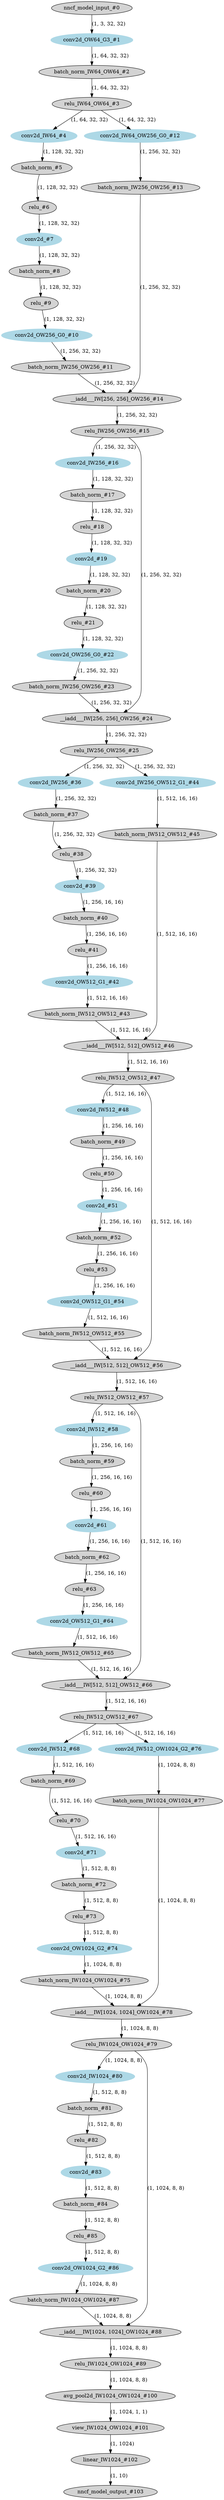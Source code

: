 strict digraph  {
"0 /nncf_model_input_0" [id=0, label="nncf_model_input_#0", style=filled, type=nncf_model_input];
"1 ResNeXt/NNCFConv2d[conv1]/conv2d_0" [color=lightblue, id=1, label="conv2d_OW64_G3_#1", style=filled, type=conv2d];
"2 ResNeXt/NNCFBatchNorm[bn1]/batch_norm_0" [id=2, label="batch_norm_IW64_OW64_#2", style=filled, type=batch_norm];
"3 ResNeXt/relu_0" [id=3, label="relu_IW64_OW64_#3", style=filled, type=relu];
"4 ResNeXt/Sequential[layer1]/Block[0]/NNCFConv2d[conv1]/conv2d_0" [color=lightblue, id=4, label="conv2d_IW64_#4", style=filled, type=conv2d];
"5 ResNeXt/Sequential[layer1]/Block[0]/NNCFBatchNorm[bn1]/batch_norm_0" [id=5, label="batch_norm_#5", style=filled, type=batch_norm];
"6 ResNeXt/Sequential[layer1]/Block[0]/relu_0" [id=6, label="relu_#6", style=filled, type=relu];
"7 ResNeXt/Sequential[layer1]/Block[0]/NNCFConv2d[conv2]/conv2d_0" [color=lightblue, id=7, label="conv2d_#7", style=filled, type=conv2d];
"8 ResNeXt/Sequential[layer1]/Block[0]/NNCFBatchNorm[bn2]/batch_norm_0" [id=8, label="batch_norm_#8", style=filled, type=batch_norm];
"9 ResNeXt/Sequential[layer1]/Block[0]/relu_1" [id=9, label="relu_#9", style=filled, type=relu];
"10 ResNeXt/Sequential[layer1]/Block[0]/NNCFConv2d[conv3]/conv2d_0" [color=lightblue, id=10, label="conv2d_OW256_G0_#10", style=filled, type=conv2d];
"11 ResNeXt/Sequential[layer1]/Block[0]/NNCFBatchNorm[bn3]/batch_norm_0" [id=11, label="batch_norm_IW256_OW256_#11", style=filled, type=batch_norm];
"12 ResNeXt/Sequential[layer1]/Block[0]/Sequential[shortcut]/NNCFConv2d[0]/conv2d_0" [color=lightblue, id=12, label="conv2d_IW64_OW256_G0_#12", style=filled, type=conv2d];
"13 ResNeXt/Sequential[layer1]/Block[0]/Sequential[shortcut]/NNCFBatchNorm[1]/batch_norm_0" [id=13, label="batch_norm_IW256_OW256_#13", style=filled, type=batch_norm];
"14 ResNeXt/Sequential[layer1]/Block[0]/__iadd___0" [id=14, label="__iadd___IW[256, 256]_OW256_#14", style=filled, type=__iadd__];
"15 ResNeXt/Sequential[layer1]/Block[0]/relu_2" [id=15, label="relu_IW256_OW256_#15", style=filled, type=relu];
"16 ResNeXt/Sequential[layer1]/Block[1]/NNCFConv2d[conv1]/conv2d_0" [color=lightblue, id=16, label="conv2d_IW256_#16", style=filled, type=conv2d];
"17 ResNeXt/Sequential[layer1]/Block[1]/NNCFBatchNorm[bn1]/batch_norm_0" [id=17, label="batch_norm_#17", style=filled, type=batch_norm];
"18 ResNeXt/Sequential[layer1]/Block[1]/relu_0" [id=18, label="relu_#18", style=filled, type=relu];
"19 ResNeXt/Sequential[layer1]/Block[1]/NNCFConv2d[conv2]/conv2d_0" [color=lightblue, id=19, label="conv2d_#19", style=filled, type=conv2d];
"20 ResNeXt/Sequential[layer1]/Block[1]/NNCFBatchNorm[bn2]/batch_norm_0" [id=20, label="batch_norm_#20", style=filled, type=batch_norm];
"21 ResNeXt/Sequential[layer1]/Block[1]/relu_1" [id=21, label="relu_#21", style=filled, type=relu];
"22 ResNeXt/Sequential[layer1]/Block[1]/NNCFConv2d[conv3]/conv2d_0" [color=lightblue, id=22, label="conv2d_OW256_G0_#22", style=filled, type=conv2d];
"23 ResNeXt/Sequential[layer1]/Block[1]/NNCFBatchNorm[bn3]/batch_norm_0" [id=23, label="batch_norm_IW256_OW256_#23", style=filled, type=batch_norm];
"24 ResNeXt/Sequential[layer1]/Block[1]/__iadd___0" [id=24, label="__iadd___IW[256, 256]_OW256_#24", style=filled, type=__iadd__];
"25 ResNeXt/Sequential[layer1]/Block[1]/relu_2" [id=25, label="relu_IW256_OW256_#25", style=filled, type=relu];
"26 ResNeXt/Sequential[layer2]/Block[0]/NNCFConv2d[conv1]/conv2d_0" [color=lightblue, id=26, label="conv2d_IW256_#36", style=filled, type=conv2d];
"27 ResNeXt/Sequential[layer2]/Block[0]/NNCFBatchNorm[bn1]/batch_norm_0" [id=27, label="batch_norm_#37", style=filled, type=batch_norm];
"28 ResNeXt/Sequential[layer2]/Block[0]/relu_0" [id=28, label="relu_#38", style=filled, type=relu];
"29 ResNeXt/Sequential[layer2]/Block[0]/NNCFConv2d[conv2]/conv2d_0" [color=lightblue, id=29, label="conv2d_#39", style=filled, type=conv2d];
"30 ResNeXt/Sequential[layer2]/Block[0]/NNCFBatchNorm[bn2]/batch_norm_0" [id=30, label="batch_norm_#40", style=filled, type=batch_norm];
"31 ResNeXt/Sequential[layer2]/Block[0]/relu_1" [id=31, label="relu_#41", style=filled, type=relu];
"32 ResNeXt/Sequential[layer2]/Block[0]/NNCFConv2d[conv3]/conv2d_0" [color=lightblue, id=32, label="conv2d_OW512_G1_#42", style=filled, type=conv2d];
"33 ResNeXt/Sequential[layer2]/Block[0]/NNCFBatchNorm[bn3]/batch_norm_0" [id=33, label="batch_norm_IW512_OW512_#43", style=filled, type=batch_norm];
"34 ResNeXt/Sequential[layer2]/Block[0]/Sequential[shortcut]/NNCFConv2d[0]/conv2d_0" [color=lightblue, id=34, label="conv2d_IW256_OW512_G1_#44", style=filled, type=conv2d];
"35 ResNeXt/Sequential[layer2]/Block[0]/Sequential[shortcut]/NNCFBatchNorm[1]/batch_norm_0" [id=35, label="batch_norm_IW512_OW512_#45", style=filled, type=batch_norm];
"36 ResNeXt/Sequential[layer2]/Block[0]/__iadd___0" [id=36, label="__iadd___IW[512, 512]_OW512_#46", style=filled, type=__iadd__];
"37 ResNeXt/Sequential[layer2]/Block[0]/relu_2" [id=37, label="relu_IW512_OW512_#47", style=filled, type=relu];
"38 ResNeXt/Sequential[layer2]/Block[1]/NNCFConv2d[conv1]/conv2d_0" [color=lightblue, id=38, label="conv2d_IW512_#48", style=filled, type=conv2d];
"39 ResNeXt/Sequential[layer2]/Block[1]/NNCFBatchNorm[bn1]/batch_norm_0" [id=39, label="batch_norm_#49", style=filled, type=batch_norm];
"40 ResNeXt/Sequential[layer2]/Block[1]/relu_0" [id=40, label="relu_#50", style=filled, type=relu];
"41 ResNeXt/Sequential[layer2]/Block[1]/NNCFConv2d[conv2]/conv2d_0" [color=lightblue, id=41, label="conv2d_#51", style=filled, type=conv2d];
"42 ResNeXt/Sequential[layer2]/Block[1]/NNCFBatchNorm[bn2]/batch_norm_0" [id=42, label="batch_norm_#52", style=filled, type=batch_norm];
"43 ResNeXt/Sequential[layer2]/Block[1]/relu_1" [id=43, label="relu_#53", style=filled, type=relu];
"44 ResNeXt/Sequential[layer2]/Block[1]/NNCFConv2d[conv3]/conv2d_0" [color=lightblue, id=44, label="conv2d_OW512_G1_#54", style=filled, type=conv2d];
"45 ResNeXt/Sequential[layer2]/Block[1]/NNCFBatchNorm[bn3]/batch_norm_0" [id=45, label="batch_norm_IW512_OW512_#55", style=filled, type=batch_norm];
"46 ResNeXt/Sequential[layer2]/Block[1]/__iadd___0" [id=46, label="__iadd___IW[512, 512]_OW512_#56", style=filled, type=__iadd__];
"47 ResNeXt/Sequential[layer2]/Block[1]/relu_2" [id=47, label="relu_IW512_OW512_#57", style=filled, type=relu];
"48 ResNeXt/Sequential[layer2]/Block[2]/NNCFConv2d[conv1]/conv2d_0" [color=lightblue, id=48, label="conv2d_IW512_#58", style=filled, type=conv2d];
"49 ResNeXt/Sequential[layer2]/Block[2]/NNCFBatchNorm[bn1]/batch_norm_0" [id=49, label="batch_norm_#59", style=filled, type=batch_norm];
"50 ResNeXt/Sequential[layer2]/Block[2]/relu_0" [id=50, label="relu_#60", style=filled, type=relu];
"51 ResNeXt/Sequential[layer2]/Block[2]/NNCFConv2d[conv2]/conv2d_0" [color=lightblue, id=51, label="conv2d_#61", style=filled, type=conv2d];
"52 ResNeXt/Sequential[layer2]/Block[2]/NNCFBatchNorm[bn2]/batch_norm_0" [id=52, label="batch_norm_#62", style=filled, type=batch_norm];
"53 ResNeXt/Sequential[layer2]/Block[2]/relu_1" [id=53, label="relu_#63", style=filled, type=relu];
"54 ResNeXt/Sequential[layer2]/Block[2]/NNCFConv2d[conv3]/conv2d_0" [color=lightblue, id=54, label="conv2d_OW512_G1_#64", style=filled, type=conv2d];
"55 ResNeXt/Sequential[layer2]/Block[2]/NNCFBatchNorm[bn3]/batch_norm_0" [id=55, label="batch_norm_IW512_OW512_#65", style=filled, type=batch_norm];
"56 ResNeXt/Sequential[layer2]/Block[2]/__iadd___0" [id=56, label="__iadd___IW[512, 512]_OW512_#66", style=filled, type=__iadd__];
"57 ResNeXt/Sequential[layer2]/Block[2]/relu_2" [id=57, label="relu_IW512_OW512_#67", style=filled, type=relu];
"58 ResNeXt/Sequential[layer3]/Block[0]/NNCFConv2d[conv1]/conv2d_0" [color=lightblue, id=58, label="conv2d_IW512_#68", style=filled, type=conv2d];
"59 ResNeXt/Sequential[layer3]/Block[0]/NNCFBatchNorm[bn1]/batch_norm_0" [id=59, label="batch_norm_#69", style=filled, type=batch_norm];
"60 ResNeXt/Sequential[layer3]/Block[0]/relu_0" [id=60, label="relu_#70", style=filled, type=relu];
"61 ResNeXt/Sequential[layer3]/Block[0]/NNCFConv2d[conv2]/conv2d_0" [color=lightblue, id=61, label="conv2d_#71", style=filled, type=conv2d];
"62 ResNeXt/Sequential[layer3]/Block[0]/NNCFBatchNorm[bn2]/batch_norm_0" [id=62, label="batch_norm_#72", style=filled, type=batch_norm];
"63 ResNeXt/Sequential[layer3]/Block[0]/relu_1" [id=63, label="relu_#73", style=filled, type=relu];
"64 ResNeXt/Sequential[layer3]/Block[0]/NNCFConv2d[conv3]/conv2d_0" [color=lightblue, id=64, label="conv2d_OW1024_G2_#74", style=filled, type=conv2d];
"65 ResNeXt/Sequential[layer3]/Block[0]/NNCFBatchNorm[bn3]/batch_norm_0" [id=65, label="batch_norm_IW1024_OW1024_#75", style=filled, type=batch_norm];
"66 ResNeXt/Sequential[layer3]/Block[0]/Sequential[shortcut]/NNCFConv2d[0]/conv2d_0" [color=lightblue, id=66, label="conv2d_IW512_OW1024_G2_#76", style=filled, type=conv2d];
"67 ResNeXt/Sequential[layer3]/Block[0]/Sequential[shortcut]/NNCFBatchNorm[1]/batch_norm_0" [id=67, label="batch_norm_IW1024_OW1024_#77", style=filled, type=batch_norm];
"68 ResNeXt/Sequential[layer3]/Block[0]/__iadd___0" [id=68, label="__iadd___IW[1024, 1024]_OW1024_#78", style=filled, type=__iadd__];
"69 ResNeXt/Sequential[layer3]/Block[0]/relu_2" [id=69, label="relu_IW1024_OW1024_#79", style=filled, type=relu];
"70 ResNeXt/Sequential[layer3]/Block[1]/NNCFConv2d[conv1]/conv2d_0" [color=lightblue, id=70, label="conv2d_IW1024_#80", style=filled, type=conv2d];
"71 ResNeXt/Sequential[layer3]/Block[1]/NNCFBatchNorm[bn1]/batch_norm_0" [id=71, label="batch_norm_#81", style=filled, type=batch_norm];
"72 ResNeXt/Sequential[layer3]/Block[1]/relu_0" [id=72, label="relu_#82", style=filled, type=relu];
"73 ResNeXt/Sequential[layer3]/Block[1]/NNCFConv2d[conv2]/conv2d_0" [color=lightblue, id=73, label="conv2d_#83", style=filled, type=conv2d];
"74 ResNeXt/Sequential[layer3]/Block[1]/NNCFBatchNorm[bn2]/batch_norm_0" [id=74, label="batch_norm_#84", style=filled, type=batch_norm];
"75 ResNeXt/Sequential[layer3]/Block[1]/relu_1" [id=75, label="relu_#85", style=filled, type=relu];
"76 ResNeXt/Sequential[layer3]/Block[1]/NNCFConv2d[conv3]/conv2d_0" [color=lightblue, id=76, label="conv2d_OW1024_G2_#86", style=filled, type=conv2d];
"77 ResNeXt/Sequential[layer3]/Block[1]/NNCFBatchNorm[bn3]/batch_norm_0" [id=77, label="batch_norm_IW1024_OW1024_#87", style=filled, type=batch_norm];
"78 ResNeXt/Sequential[layer3]/Block[1]/__iadd___0" [id=78, label="__iadd___IW[1024, 1024]_OW1024_#88", style=filled, type=__iadd__];
"79 ResNeXt/Sequential[layer3]/Block[1]/relu_2" [id=79, label="relu_IW1024_OW1024_#89", style=filled, type=relu];
"80 ResNeXt/avg_pool2d_0" [id=80, label="avg_pool2d_IW1024_OW1024_#100", style=filled, type=avg_pool2d];
"81 ResNeXt/view_0" [id=81, label="view_IW1024_OW1024_#101", style=filled, type=view];
"82 ResNeXt/NNCFLinear[linear]/linear_0" [id=82, label="linear_IW1024_#102", style=filled, type=linear];
"83 /nncf_model_output_0" [id=83, label="nncf_model_output_#103", style=filled, type=nncf_model_output];
"0 /nncf_model_input_0" -> "1 ResNeXt/NNCFConv2d[conv1]/conv2d_0"  [label="(1, 3, 32, 32)", style=solid];
"1 ResNeXt/NNCFConv2d[conv1]/conv2d_0" -> "2 ResNeXt/NNCFBatchNorm[bn1]/batch_norm_0"  [label="(1, 64, 32, 32)", style=solid];
"2 ResNeXt/NNCFBatchNorm[bn1]/batch_norm_0" -> "3 ResNeXt/relu_0"  [label="(1, 64, 32, 32)", style=solid];
"3 ResNeXt/relu_0" -> "4 ResNeXt/Sequential[layer1]/Block[0]/NNCFConv2d[conv1]/conv2d_0"  [label="(1, 64, 32, 32)", style=solid];
"4 ResNeXt/Sequential[layer1]/Block[0]/NNCFConv2d[conv1]/conv2d_0" -> "5 ResNeXt/Sequential[layer1]/Block[0]/NNCFBatchNorm[bn1]/batch_norm_0"  [label="(1, 128, 32, 32)", style=solid];
"5 ResNeXt/Sequential[layer1]/Block[0]/NNCFBatchNorm[bn1]/batch_norm_0" -> "6 ResNeXt/Sequential[layer1]/Block[0]/relu_0"  [label="(1, 128, 32, 32)", style=solid];
"6 ResNeXt/Sequential[layer1]/Block[0]/relu_0" -> "7 ResNeXt/Sequential[layer1]/Block[0]/NNCFConv2d[conv2]/conv2d_0"  [label="(1, 128, 32, 32)", style=solid];
"7 ResNeXt/Sequential[layer1]/Block[0]/NNCFConv2d[conv2]/conv2d_0" -> "8 ResNeXt/Sequential[layer1]/Block[0]/NNCFBatchNorm[bn2]/batch_norm_0"  [label="(1, 128, 32, 32)", style=solid];
"8 ResNeXt/Sequential[layer1]/Block[0]/NNCFBatchNorm[bn2]/batch_norm_0" -> "9 ResNeXt/Sequential[layer1]/Block[0]/relu_1"  [label="(1, 128, 32, 32)", style=solid];
"3 ResNeXt/relu_0" -> "12 ResNeXt/Sequential[layer1]/Block[0]/Sequential[shortcut]/NNCFConv2d[0]/conv2d_0"  [label="(1, 64, 32, 32)", style=solid];
"9 ResNeXt/Sequential[layer1]/Block[0]/relu_1" -> "10 ResNeXt/Sequential[layer1]/Block[0]/NNCFConv2d[conv3]/conv2d_0"  [label="(1, 128, 32, 32)", style=solid];
"10 ResNeXt/Sequential[layer1]/Block[0]/NNCFConv2d[conv3]/conv2d_0" -> "11 ResNeXt/Sequential[layer1]/Block[0]/NNCFBatchNorm[bn3]/batch_norm_0"  [label="(1, 256, 32, 32)", style=solid];
"11 ResNeXt/Sequential[layer1]/Block[0]/NNCFBatchNorm[bn3]/batch_norm_0" -> "14 ResNeXt/Sequential[layer1]/Block[0]/__iadd___0"  [label="(1, 256, 32, 32)", style=solid];
"12 ResNeXt/Sequential[layer1]/Block[0]/Sequential[shortcut]/NNCFConv2d[0]/conv2d_0" -> "13 ResNeXt/Sequential[layer1]/Block[0]/Sequential[shortcut]/NNCFBatchNorm[1]/batch_norm_0"  [label="(1, 256, 32, 32)", style=solid];
"13 ResNeXt/Sequential[layer1]/Block[0]/Sequential[shortcut]/NNCFBatchNorm[1]/batch_norm_0" -> "14 ResNeXt/Sequential[layer1]/Block[0]/__iadd___0"  [label="(1, 256, 32, 32)", style=solid];
"14 ResNeXt/Sequential[layer1]/Block[0]/__iadd___0" -> "15 ResNeXt/Sequential[layer1]/Block[0]/relu_2"  [label="(1, 256, 32, 32)", style=solid];
"15 ResNeXt/Sequential[layer1]/Block[0]/relu_2" -> "16 ResNeXt/Sequential[layer1]/Block[1]/NNCFConv2d[conv1]/conv2d_0"  [label="(1, 256, 32, 32)", style=solid];
"15 ResNeXt/Sequential[layer1]/Block[0]/relu_2" -> "24 ResNeXt/Sequential[layer1]/Block[1]/__iadd___0"  [label="(1, 256, 32, 32)", style=solid];
"16 ResNeXt/Sequential[layer1]/Block[1]/NNCFConv2d[conv1]/conv2d_0" -> "17 ResNeXt/Sequential[layer1]/Block[1]/NNCFBatchNorm[bn1]/batch_norm_0"  [label="(1, 128, 32, 32)", style=solid];
"17 ResNeXt/Sequential[layer1]/Block[1]/NNCFBatchNorm[bn1]/batch_norm_0" -> "18 ResNeXt/Sequential[layer1]/Block[1]/relu_0"  [label="(1, 128, 32, 32)", style=solid];
"18 ResNeXt/Sequential[layer1]/Block[1]/relu_0" -> "19 ResNeXt/Sequential[layer1]/Block[1]/NNCFConv2d[conv2]/conv2d_0"  [label="(1, 128, 32, 32)", style=solid];
"19 ResNeXt/Sequential[layer1]/Block[1]/NNCFConv2d[conv2]/conv2d_0" -> "20 ResNeXt/Sequential[layer1]/Block[1]/NNCFBatchNorm[bn2]/batch_norm_0"  [label="(1, 128, 32, 32)", style=solid];
"20 ResNeXt/Sequential[layer1]/Block[1]/NNCFBatchNorm[bn2]/batch_norm_0" -> "21 ResNeXt/Sequential[layer1]/Block[1]/relu_1"  [label="(1, 128, 32, 32)", style=solid];
"21 ResNeXt/Sequential[layer1]/Block[1]/relu_1" -> "22 ResNeXt/Sequential[layer1]/Block[1]/NNCFConv2d[conv3]/conv2d_0"  [label="(1, 128, 32, 32)", style=solid];
"22 ResNeXt/Sequential[layer1]/Block[1]/NNCFConv2d[conv3]/conv2d_0" -> "23 ResNeXt/Sequential[layer1]/Block[1]/NNCFBatchNorm[bn3]/batch_norm_0"  [label="(1, 256, 32, 32)", style=solid];
"23 ResNeXt/Sequential[layer1]/Block[1]/NNCFBatchNorm[bn3]/batch_norm_0" -> "24 ResNeXt/Sequential[layer1]/Block[1]/__iadd___0"  [label="(1, 256, 32, 32)", style=solid];
"24 ResNeXt/Sequential[layer1]/Block[1]/__iadd___0" -> "25 ResNeXt/Sequential[layer1]/Block[1]/relu_2"  [label="(1, 256, 32, 32)", style=solid];
"25 ResNeXt/Sequential[layer1]/Block[1]/relu_2" -> "26 ResNeXt/Sequential[layer2]/Block[0]/NNCFConv2d[conv1]/conv2d_0"  [label="(1, 256, 32, 32)", style=solid];
"25 ResNeXt/Sequential[layer1]/Block[1]/relu_2" -> "34 ResNeXt/Sequential[layer2]/Block[0]/Sequential[shortcut]/NNCFConv2d[0]/conv2d_0"  [label="(1, 256, 32, 32)", style=solid];
"26 ResNeXt/Sequential[layer2]/Block[0]/NNCFConv2d[conv1]/conv2d_0" -> "27 ResNeXt/Sequential[layer2]/Block[0]/NNCFBatchNorm[bn1]/batch_norm_0"  [label="(1, 256, 32, 32)", style=solid];
"27 ResNeXt/Sequential[layer2]/Block[0]/NNCFBatchNorm[bn1]/batch_norm_0" -> "28 ResNeXt/Sequential[layer2]/Block[0]/relu_0"  [label="(1, 256, 32, 32)", style=solid];
"28 ResNeXt/Sequential[layer2]/Block[0]/relu_0" -> "29 ResNeXt/Sequential[layer2]/Block[0]/NNCFConv2d[conv2]/conv2d_0"  [label="(1, 256, 32, 32)", style=solid];
"29 ResNeXt/Sequential[layer2]/Block[0]/NNCFConv2d[conv2]/conv2d_0" -> "30 ResNeXt/Sequential[layer2]/Block[0]/NNCFBatchNorm[bn2]/batch_norm_0"  [label="(1, 256, 16, 16)", style=solid];
"30 ResNeXt/Sequential[layer2]/Block[0]/NNCFBatchNorm[bn2]/batch_norm_0" -> "31 ResNeXt/Sequential[layer2]/Block[0]/relu_1"  [label="(1, 256, 16, 16)", style=solid];
"31 ResNeXt/Sequential[layer2]/Block[0]/relu_1" -> "32 ResNeXt/Sequential[layer2]/Block[0]/NNCFConv2d[conv3]/conv2d_0"  [label="(1, 256, 16, 16)", style=solid];
"32 ResNeXt/Sequential[layer2]/Block[0]/NNCFConv2d[conv3]/conv2d_0" -> "33 ResNeXt/Sequential[layer2]/Block[0]/NNCFBatchNorm[bn3]/batch_norm_0"  [label="(1, 512, 16, 16)", style=solid];
"33 ResNeXt/Sequential[layer2]/Block[0]/NNCFBatchNorm[bn3]/batch_norm_0" -> "36 ResNeXt/Sequential[layer2]/Block[0]/__iadd___0"  [label="(1, 512, 16, 16)", style=solid];
"34 ResNeXt/Sequential[layer2]/Block[0]/Sequential[shortcut]/NNCFConv2d[0]/conv2d_0" -> "35 ResNeXt/Sequential[layer2]/Block[0]/Sequential[shortcut]/NNCFBatchNorm[1]/batch_norm_0"  [label="(1, 512, 16, 16)", style=solid];
"35 ResNeXt/Sequential[layer2]/Block[0]/Sequential[shortcut]/NNCFBatchNorm[1]/batch_norm_0" -> "36 ResNeXt/Sequential[layer2]/Block[0]/__iadd___0"  [label="(1, 512, 16, 16)", style=solid];
"36 ResNeXt/Sequential[layer2]/Block[0]/__iadd___0" -> "37 ResNeXt/Sequential[layer2]/Block[0]/relu_2"  [label="(1, 512, 16, 16)", style=solid];
"37 ResNeXt/Sequential[layer2]/Block[0]/relu_2" -> "38 ResNeXt/Sequential[layer2]/Block[1]/NNCFConv2d[conv1]/conv2d_0"  [label="(1, 512, 16, 16)", style=solid];
"37 ResNeXt/Sequential[layer2]/Block[0]/relu_2" -> "46 ResNeXt/Sequential[layer2]/Block[1]/__iadd___0"  [label="(1, 512, 16, 16)", style=solid];
"38 ResNeXt/Sequential[layer2]/Block[1]/NNCFConv2d[conv1]/conv2d_0" -> "39 ResNeXt/Sequential[layer2]/Block[1]/NNCFBatchNorm[bn1]/batch_norm_0"  [label="(1, 256, 16, 16)", style=solid];
"39 ResNeXt/Sequential[layer2]/Block[1]/NNCFBatchNorm[bn1]/batch_norm_0" -> "40 ResNeXt/Sequential[layer2]/Block[1]/relu_0"  [label="(1, 256, 16, 16)", style=solid];
"40 ResNeXt/Sequential[layer2]/Block[1]/relu_0" -> "41 ResNeXt/Sequential[layer2]/Block[1]/NNCFConv2d[conv2]/conv2d_0"  [label="(1, 256, 16, 16)", style=solid];
"41 ResNeXt/Sequential[layer2]/Block[1]/NNCFConv2d[conv2]/conv2d_0" -> "42 ResNeXt/Sequential[layer2]/Block[1]/NNCFBatchNorm[bn2]/batch_norm_0"  [label="(1, 256, 16, 16)", style=solid];
"42 ResNeXt/Sequential[layer2]/Block[1]/NNCFBatchNorm[bn2]/batch_norm_0" -> "43 ResNeXt/Sequential[layer2]/Block[1]/relu_1"  [label="(1, 256, 16, 16)", style=solid];
"43 ResNeXt/Sequential[layer2]/Block[1]/relu_1" -> "44 ResNeXt/Sequential[layer2]/Block[1]/NNCFConv2d[conv3]/conv2d_0"  [label="(1, 256, 16, 16)", style=solid];
"44 ResNeXt/Sequential[layer2]/Block[1]/NNCFConv2d[conv3]/conv2d_0" -> "45 ResNeXt/Sequential[layer2]/Block[1]/NNCFBatchNorm[bn3]/batch_norm_0"  [label="(1, 512, 16, 16)", style=solid];
"45 ResNeXt/Sequential[layer2]/Block[1]/NNCFBatchNorm[bn3]/batch_norm_0" -> "46 ResNeXt/Sequential[layer2]/Block[1]/__iadd___0"  [label="(1, 512, 16, 16)", style=solid];
"46 ResNeXt/Sequential[layer2]/Block[1]/__iadd___0" -> "47 ResNeXt/Sequential[layer2]/Block[1]/relu_2"  [label="(1, 512, 16, 16)", style=solid];
"47 ResNeXt/Sequential[layer2]/Block[1]/relu_2" -> "48 ResNeXt/Sequential[layer2]/Block[2]/NNCFConv2d[conv1]/conv2d_0"  [label="(1, 512, 16, 16)", style=solid];
"47 ResNeXt/Sequential[layer2]/Block[1]/relu_2" -> "56 ResNeXt/Sequential[layer2]/Block[2]/__iadd___0"  [label="(1, 512, 16, 16)", style=solid];
"48 ResNeXt/Sequential[layer2]/Block[2]/NNCFConv2d[conv1]/conv2d_0" -> "49 ResNeXt/Sequential[layer2]/Block[2]/NNCFBatchNorm[bn1]/batch_norm_0"  [label="(1, 256, 16, 16)", style=solid];
"49 ResNeXt/Sequential[layer2]/Block[2]/NNCFBatchNorm[bn1]/batch_norm_0" -> "50 ResNeXt/Sequential[layer2]/Block[2]/relu_0"  [label="(1, 256, 16, 16)", style=solid];
"50 ResNeXt/Sequential[layer2]/Block[2]/relu_0" -> "51 ResNeXt/Sequential[layer2]/Block[2]/NNCFConv2d[conv2]/conv2d_0"  [label="(1, 256, 16, 16)", style=solid];
"51 ResNeXt/Sequential[layer2]/Block[2]/NNCFConv2d[conv2]/conv2d_0" -> "52 ResNeXt/Sequential[layer2]/Block[2]/NNCFBatchNorm[bn2]/batch_norm_0"  [label="(1, 256, 16, 16)", style=solid];
"52 ResNeXt/Sequential[layer2]/Block[2]/NNCFBatchNorm[bn2]/batch_norm_0" -> "53 ResNeXt/Sequential[layer2]/Block[2]/relu_1"  [label="(1, 256, 16, 16)", style=solid];
"53 ResNeXt/Sequential[layer2]/Block[2]/relu_1" -> "54 ResNeXt/Sequential[layer2]/Block[2]/NNCFConv2d[conv3]/conv2d_0"  [label="(1, 256, 16, 16)", style=solid];
"54 ResNeXt/Sequential[layer2]/Block[2]/NNCFConv2d[conv3]/conv2d_0" -> "55 ResNeXt/Sequential[layer2]/Block[2]/NNCFBatchNorm[bn3]/batch_norm_0"  [label="(1, 512, 16, 16)", style=solid];
"55 ResNeXt/Sequential[layer2]/Block[2]/NNCFBatchNorm[bn3]/batch_norm_0" -> "56 ResNeXt/Sequential[layer2]/Block[2]/__iadd___0"  [label="(1, 512, 16, 16)", style=solid];
"56 ResNeXt/Sequential[layer2]/Block[2]/__iadd___0" -> "57 ResNeXt/Sequential[layer2]/Block[2]/relu_2"  [label="(1, 512, 16, 16)", style=solid];
"57 ResNeXt/Sequential[layer2]/Block[2]/relu_2" -> "58 ResNeXt/Sequential[layer3]/Block[0]/NNCFConv2d[conv1]/conv2d_0"  [label="(1, 512, 16, 16)", style=solid];
"57 ResNeXt/Sequential[layer2]/Block[2]/relu_2" -> "66 ResNeXt/Sequential[layer3]/Block[0]/Sequential[shortcut]/NNCFConv2d[0]/conv2d_0"  [label="(1, 512, 16, 16)", style=solid];
"58 ResNeXt/Sequential[layer3]/Block[0]/NNCFConv2d[conv1]/conv2d_0" -> "59 ResNeXt/Sequential[layer3]/Block[0]/NNCFBatchNorm[bn1]/batch_norm_0"  [label="(1, 512, 16, 16)", style=solid];
"59 ResNeXt/Sequential[layer3]/Block[0]/NNCFBatchNorm[bn1]/batch_norm_0" -> "60 ResNeXt/Sequential[layer3]/Block[0]/relu_0"  [label="(1, 512, 16, 16)", style=solid];
"60 ResNeXt/Sequential[layer3]/Block[0]/relu_0" -> "61 ResNeXt/Sequential[layer3]/Block[0]/NNCFConv2d[conv2]/conv2d_0"  [label="(1, 512, 16, 16)", style=solid];
"61 ResNeXt/Sequential[layer3]/Block[0]/NNCFConv2d[conv2]/conv2d_0" -> "62 ResNeXt/Sequential[layer3]/Block[0]/NNCFBatchNorm[bn2]/batch_norm_0"  [label="(1, 512, 8, 8)", style=solid];
"62 ResNeXt/Sequential[layer3]/Block[0]/NNCFBatchNorm[bn2]/batch_norm_0" -> "63 ResNeXt/Sequential[layer3]/Block[0]/relu_1"  [label="(1, 512, 8, 8)", style=solid];
"63 ResNeXt/Sequential[layer3]/Block[0]/relu_1" -> "64 ResNeXt/Sequential[layer3]/Block[0]/NNCFConv2d[conv3]/conv2d_0"  [label="(1, 512, 8, 8)", style=solid];
"64 ResNeXt/Sequential[layer3]/Block[0]/NNCFConv2d[conv3]/conv2d_0" -> "65 ResNeXt/Sequential[layer3]/Block[0]/NNCFBatchNorm[bn3]/batch_norm_0"  [label="(1, 1024, 8, 8)", style=solid];
"65 ResNeXt/Sequential[layer3]/Block[0]/NNCFBatchNorm[bn3]/batch_norm_0" -> "68 ResNeXt/Sequential[layer3]/Block[0]/__iadd___0"  [label="(1, 1024, 8, 8)", style=solid];
"66 ResNeXt/Sequential[layer3]/Block[0]/Sequential[shortcut]/NNCFConv2d[0]/conv2d_0" -> "67 ResNeXt/Sequential[layer3]/Block[0]/Sequential[shortcut]/NNCFBatchNorm[1]/batch_norm_0"  [label="(1, 1024, 8, 8)", style=solid];
"67 ResNeXt/Sequential[layer3]/Block[0]/Sequential[shortcut]/NNCFBatchNorm[1]/batch_norm_0" -> "68 ResNeXt/Sequential[layer3]/Block[0]/__iadd___0"  [label="(1, 1024, 8, 8)", style=solid];
"68 ResNeXt/Sequential[layer3]/Block[0]/__iadd___0" -> "69 ResNeXt/Sequential[layer3]/Block[0]/relu_2"  [label="(1, 1024, 8, 8)", style=solid];
"69 ResNeXt/Sequential[layer3]/Block[0]/relu_2" -> "70 ResNeXt/Sequential[layer3]/Block[1]/NNCFConv2d[conv1]/conv2d_0"  [label="(1, 1024, 8, 8)", style=solid];
"69 ResNeXt/Sequential[layer3]/Block[0]/relu_2" -> "78 ResNeXt/Sequential[layer3]/Block[1]/__iadd___0"  [label="(1, 1024, 8, 8)", style=solid];
"70 ResNeXt/Sequential[layer3]/Block[1]/NNCFConv2d[conv1]/conv2d_0" -> "71 ResNeXt/Sequential[layer3]/Block[1]/NNCFBatchNorm[bn1]/batch_norm_0"  [label="(1, 512, 8, 8)", style=solid];
"71 ResNeXt/Sequential[layer3]/Block[1]/NNCFBatchNorm[bn1]/batch_norm_0" -> "72 ResNeXt/Sequential[layer3]/Block[1]/relu_0"  [label="(1, 512, 8, 8)", style=solid];
"72 ResNeXt/Sequential[layer3]/Block[1]/relu_0" -> "73 ResNeXt/Sequential[layer3]/Block[1]/NNCFConv2d[conv2]/conv2d_0"  [label="(1, 512, 8, 8)", style=solid];
"73 ResNeXt/Sequential[layer3]/Block[1]/NNCFConv2d[conv2]/conv2d_0" -> "74 ResNeXt/Sequential[layer3]/Block[1]/NNCFBatchNorm[bn2]/batch_norm_0"  [label="(1, 512, 8, 8)", style=solid];
"74 ResNeXt/Sequential[layer3]/Block[1]/NNCFBatchNorm[bn2]/batch_norm_0" -> "75 ResNeXt/Sequential[layer3]/Block[1]/relu_1"  [label="(1, 512, 8, 8)", style=solid];
"75 ResNeXt/Sequential[layer3]/Block[1]/relu_1" -> "76 ResNeXt/Sequential[layer3]/Block[1]/NNCFConv2d[conv3]/conv2d_0"  [label="(1, 512, 8, 8)", style=solid];
"76 ResNeXt/Sequential[layer3]/Block[1]/NNCFConv2d[conv3]/conv2d_0" -> "77 ResNeXt/Sequential[layer3]/Block[1]/NNCFBatchNorm[bn3]/batch_norm_0"  [label="(1, 1024, 8, 8)", style=solid];
"77 ResNeXt/Sequential[layer3]/Block[1]/NNCFBatchNorm[bn3]/batch_norm_0" -> "78 ResNeXt/Sequential[layer3]/Block[1]/__iadd___0"  [label="(1, 1024, 8, 8)", style=solid];
"78 ResNeXt/Sequential[layer3]/Block[1]/__iadd___0" -> "79 ResNeXt/Sequential[layer3]/Block[1]/relu_2"  [label="(1, 1024, 8, 8)", style=solid];
"79 ResNeXt/Sequential[layer3]/Block[1]/relu_2" -> "80 ResNeXt/avg_pool2d_0"  [label="(1, 1024, 8, 8)", style=solid];
"80 ResNeXt/avg_pool2d_0" -> "81 ResNeXt/view_0"  [label="(1, 1024, 1, 1)", style=solid];
"81 ResNeXt/view_0" -> "82 ResNeXt/NNCFLinear[linear]/linear_0"  [label="(1, 1024)", style=solid];
"82 ResNeXt/NNCFLinear[linear]/linear_0" -> "83 /nncf_model_output_0"  [label="(1, 10)", style=solid];
}
